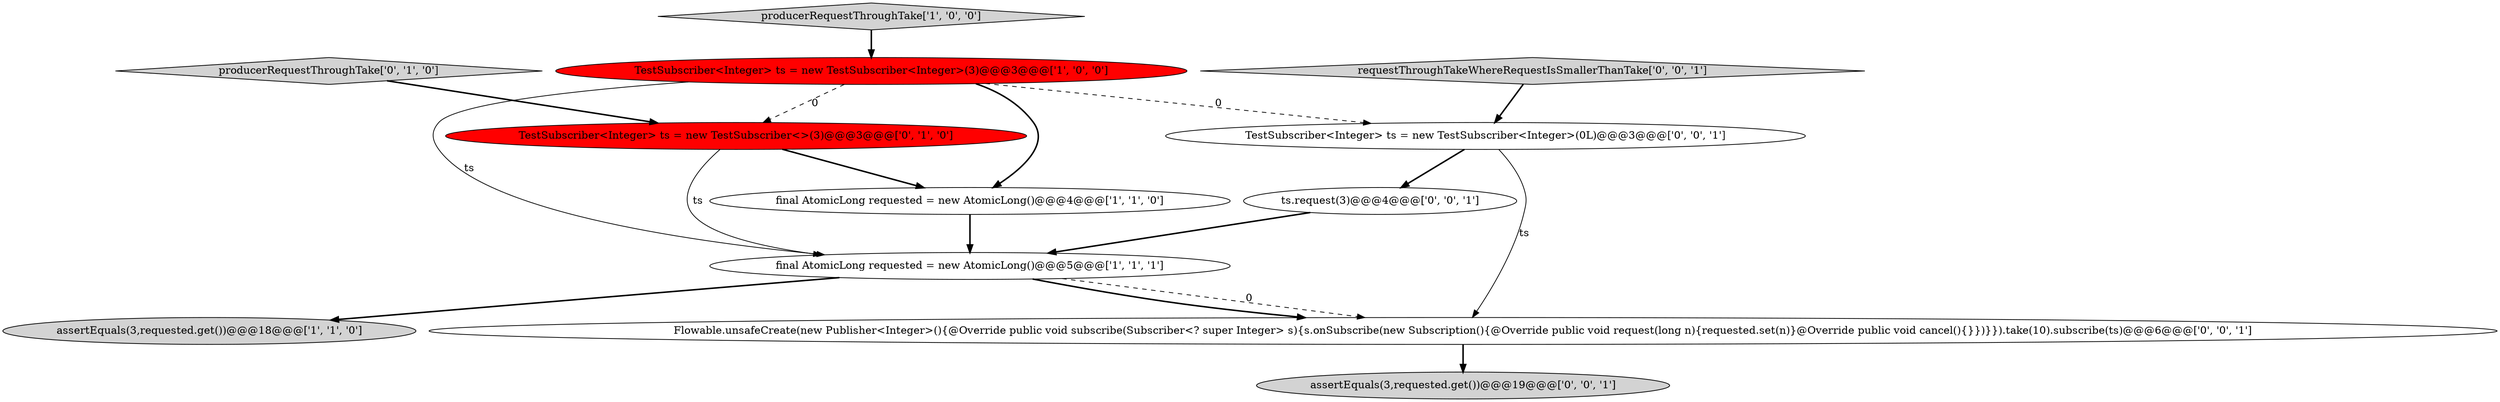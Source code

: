 digraph {
5 [style = filled, label = "TestSubscriber<Integer> ts = new TestSubscriber<>(3)@@@3@@@['0', '1', '0']", fillcolor = red, shape = ellipse image = "AAA1AAABBB2BBB"];
3 [style = filled, label = "producerRequestThroughTake['1', '0', '0']", fillcolor = lightgray, shape = diamond image = "AAA0AAABBB1BBB"];
9 [style = filled, label = "assertEquals(3,requested.get())@@@19@@@['0', '0', '1']", fillcolor = lightgray, shape = ellipse image = "AAA0AAABBB3BBB"];
8 [style = filled, label = "Flowable.unsafeCreate(new Publisher<Integer>(){@Override public void subscribe(Subscriber<? super Integer> s){s.onSubscribe(new Subscription(){@Override public void request(long n){requested.set(n)}@Override public void cancel(){}})}}).take(10).subscribe(ts)@@@6@@@['0', '0', '1']", fillcolor = white, shape = ellipse image = "AAA0AAABBB3BBB"];
7 [style = filled, label = "TestSubscriber<Integer> ts = new TestSubscriber<Integer>(0L)@@@3@@@['0', '0', '1']", fillcolor = white, shape = ellipse image = "AAA0AAABBB3BBB"];
6 [style = filled, label = "producerRequestThroughTake['0', '1', '0']", fillcolor = lightgray, shape = diamond image = "AAA0AAABBB2BBB"];
10 [style = filled, label = "requestThroughTakeWhereRequestIsSmallerThanTake['0', '0', '1']", fillcolor = lightgray, shape = diamond image = "AAA0AAABBB3BBB"];
11 [style = filled, label = "ts.request(3)@@@4@@@['0', '0', '1']", fillcolor = white, shape = ellipse image = "AAA0AAABBB3BBB"];
1 [style = filled, label = "final AtomicLong requested = new AtomicLong()@@@5@@@['1', '1', '1']", fillcolor = white, shape = ellipse image = "AAA0AAABBB1BBB"];
4 [style = filled, label = "assertEquals(3,requested.get())@@@18@@@['1', '1', '0']", fillcolor = lightgray, shape = ellipse image = "AAA0AAABBB1BBB"];
2 [style = filled, label = "TestSubscriber<Integer> ts = new TestSubscriber<Integer>(3)@@@3@@@['1', '0', '0']", fillcolor = red, shape = ellipse image = "AAA1AAABBB1BBB"];
0 [style = filled, label = "final AtomicLong requested = new AtomicLong()@@@4@@@['1', '1', '0']", fillcolor = white, shape = ellipse image = "AAA0AAABBB1BBB"];
1->8 [style = dashed, label="0"];
6->5 [style = bold, label=""];
1->4 [style = bold, label=""];
2->5 [style = dashed, label="0"];
2->0 [style = bold, label=""];
7->11 [style = bold, label=""];
2->1 [style = solid, label="ts"];
1->8 [style = bold, label=""];
3->2 [style = bold, label=""];
5->0 [style = bold, label=""];
2->7 [style = dashed, label="0"];
11->1 [style = bold, label=""];
10->7 [style = bold, label=""];
0->1 [style = bold, label=""];
5->1 [style = solid, label="ts"];
7->8 [style = solid, label="ts"];
8->9 [style = bold, label=""];
}
